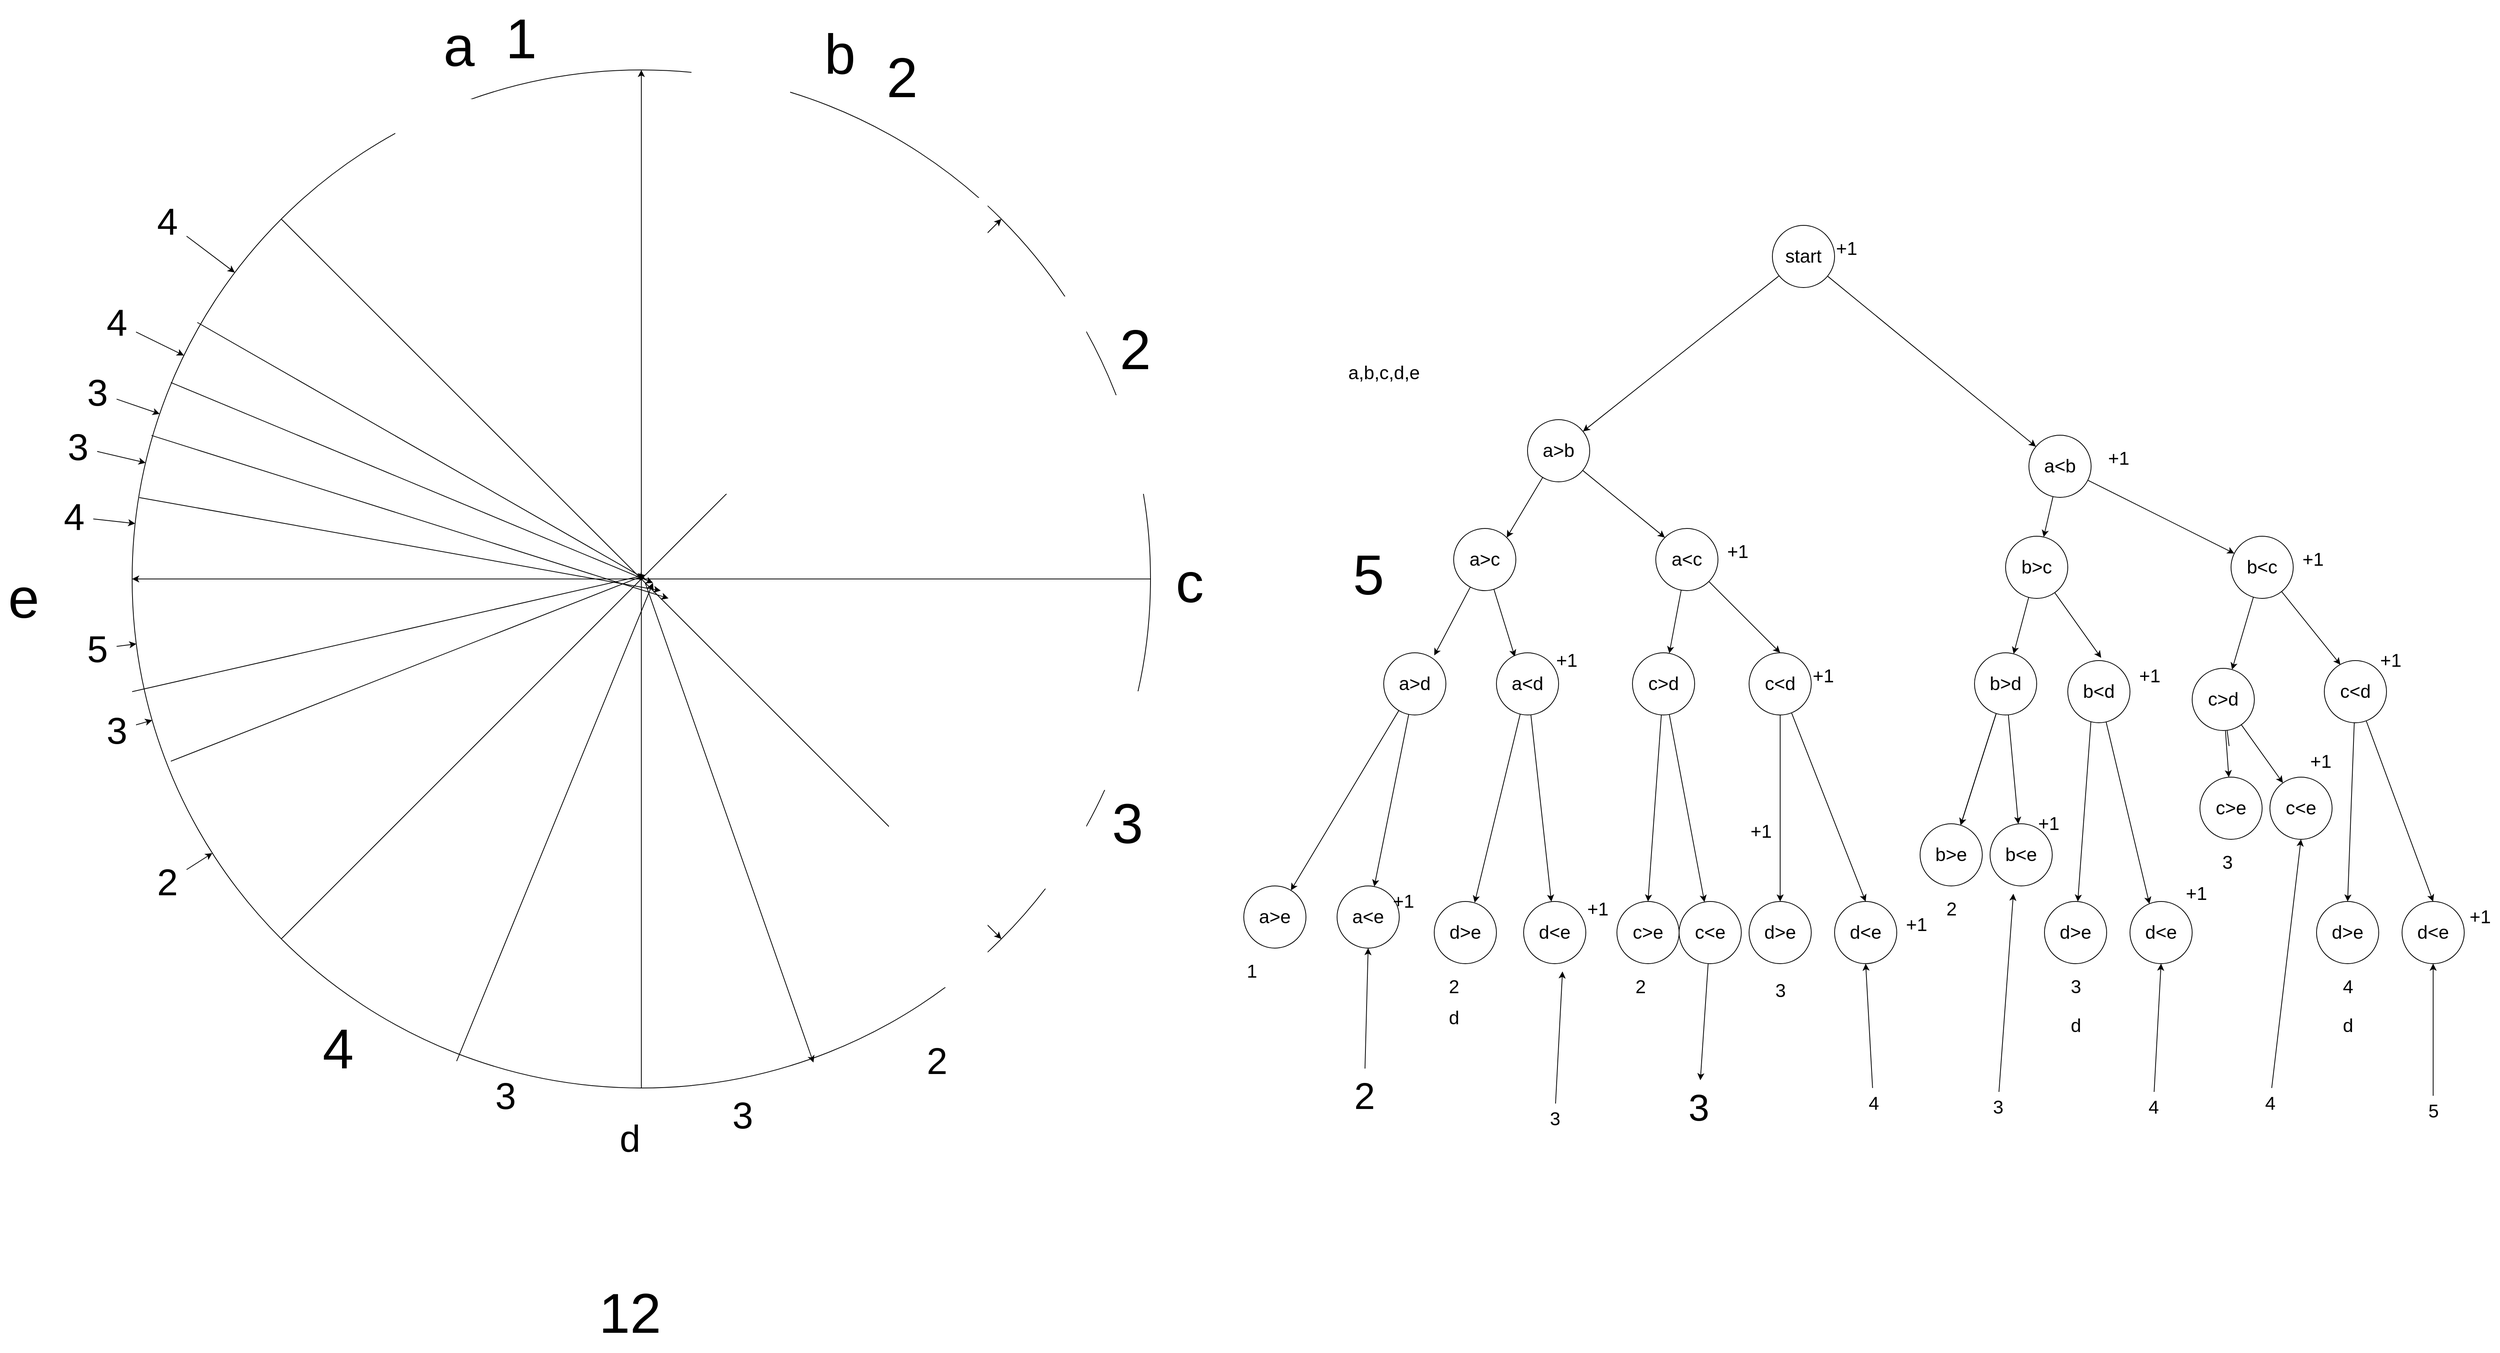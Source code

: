 <mxfile>
    <diagram id="No5nXfthBoftBND1_ZuV" name="Page-1">
        <mxGraphModel dx="5495" dy="2618" grid="1" gridSize="10" guides="1" tooltips="1" connect="1" arrows="1" fold="1" page="1" pageScale="1" pageWidth="850" pageHeight="1100" math="0" shadow="0">
            <root>
                <mxCell id="0"/>
                <mxCell id="1" parent="0"/>
                <mxCell id="23" style="edgeStyle=none;html=1;fontSize=24;entryX=1;entryY=0;entryDx=0;entryDy=0;" edge="1" parent="1" source="11" target="34">
                    <mxGeometry relative="1" as="geometry">
                        <mxPoint x="310" y="260" as="targetPoint"/>
                    </mxGeometry>
                </mxCell>
                <mxCell id="49" style="edgeStyle=none;html=1;fontSize=24;entryX=0;entryY=0;entryDx=0;entryDy=0;" edge="1" parent="1" source="11" target="51">
                    <mxGeometry relative="1" as="geometry">
                        <mxPoint x="470" y="280" as="targetPoint"/>
                    </mxGeometry>
                </mxCell>
                <mxCell id="11" value="&lt;font style=&quot;font-size: 24px;&quot;&gt;a&amp;gt;b&lt;/font&gt;" style="ellipse;whiteSpace=wrap;html=1;" vertex="1" parent="1">
                    <mxGeometry x="345" y="130" width="80" height="80" as="geometry"/>
                </mxCell>
                <mxCell id="12" value="&lt;font style=&quot;font-size: 24px;&quot;&gt;a,b,c,d,e&lt;/font&gt;" style="text;html=1;align=center;verticalAlign=middle;resizable=0;points=[];autosize=1;strokeColor=none;fillColor=none;" vertex="1" parent="1">
                    <mxGeometry x="100" y="50" width="120" height="40" as="geometry"/>
                </mxCell>
                <mxCell id="13" value="+1" style="text;html=1;align=center;verticalAlign=middle;resizable=0;points=[];autosize=1;strokeColor=none;fillColor=none;fontSize=24;" vertex="1" parent="1">
                    <mxGeometry x="730" y="-110" width="50" height="40" as="geometry"/>
                </mxCell>
                <mxCell id="18" style="edgeStyle=none;html=1;fontSize=24;" edge="1" parent="1" source="17" target="11">
                    <mxGeometry relative="1" as="geometry"/>
                </mxCell>
                <mxCell id="22" style="edgeStyle=none;html=1;fontSize=24;" edge="1" parent="1" source="17" target="19">
                    <mxGeometry relative="1" as="geometry"/>
                </mxCell>
                <mxCell id="17" value="start" style="ellipse;whiteSpace=wrap;html=1;fontSize=24;" vertex="1" parent="1">
                    <mxGeometry x="660" y="-120" width="80" height="80" as="geometry"/>
                </mxCell>
                <mxCell id="89" style="edgeStyle=none;html=1;fontSize=24;" edge="1" parent="1" source="19" target="88">
                    <mxGeometry relative="1" as="geometry"/>
                </mxCell>
                <mxCell id="96" style="edgeStyle=none;html=1;fontSize=24;" edge="1" parent="1" source="19" target="97">
                    <mxGeometry relative="1" as="geometry">
                        <mxPoint x="1130" y="300" as="targetPoint"/>
                    </mxGeometry>
                </mxCell>
                <mxCell id="19" value="&lt;font style=&quot;font-size: 24px;&quot;&gt;a&amp;lt;b&lt;/font&gt;" style="ellipse;whiteSpace=wrap;html=1;" vertex="1" parent="1">
                    <mxGeometry x="990" y="150" width="80" height="80" as="geometry"/>
                </mxCell>
                <mxCell id="20" value="+1" style="text;html=1;align=center;verticalAlign=middle;resizable=0;points=[];autosize=1;strokeColor=none;fillColor=none;fontSize=24;" vertex="1" parent="1">
                    <mxGeometry x="1080" y="160" width="50" height="40" as="geometry"/>
                </mxCell>
                <mxCell id="35" style="edgeStyle=none;html=1;fontSize=24;entryX=0.813;entryY=0.042;entryDx=0;entryDy=0;entryPerimeter=0;" edge="1" parent="1" source="34" target="36">
                    <mxGeometry relative="1" as="geometry">
                        <mxPoint x="210" y="380" as="targetPoint"/>
                    </mxGeometry>
                </mxCell>
                <mxCell id="55" style="edgeStyle=none;html=1;fontSize=24;entryX=0.296;entryY=0.064;entryDx=0;entryDy=0;entryPerimeter=0;" edge="1" parent="1" source="34" target="58">
                    <mxGeometry relative="1" as="geometry">
                        <mxPoint x="350" y="450" as="targetPoint"/>
                    </mxGeometry>
                </mxCell>
                <mxCell id="34" value="a&amp;gt;c" style="ellipse;whiteSpace=wrap;html=1;fontSize=24;" vertex="1" parent="1">
                    <mxGeometry x="250" y="270" width="80" height="80" as="geometry"/>
                </mxCell>
                <mxCell id="37" style="edgeStyle=none;html=1;fontSize=24;" edge="1" parent="1" source="36" target="39">
                    <mxGeometry relative="1" as="geometry">
                        <mxPoint x="160" y="520" as="targetPoint"/>
                    </mxGeometry>
                </mxCell>
                <mxCell id="229" style="edgeStyle=none;html=1;fontSize=48;" edge="1" parent="1" source="36" target="226">
                    <mxGeometry relative="1" as="geometry"/>
                </mxCell>
                <mxCell id="36" value="a&amp;gt;d" style="ellipse;whiteSpace=wrap;html=1;fontSize=24;" vertex="1" parent="1">
                    <mxGeometry x="160" y="430" width="80" height="80" as="geometry"/>
                </mxCell>
                <mxCell id="39" value="a&amp;gt;e" style="ellipse;whiteSpace=wrap;html=1;fontSize=24;" vertex="1" parent="1">
                    <mxGeometry x="-20" y="730" width="80" height="80" as="geometry"/>
                </mxCell>
                <mxCell id="42" value="1" style="text;html=1;align=center;verticalAlign=middle;resizable=0;points=[];autosize=1;strokeColor=none;fillColor=none;fontSize=24;" vertex="1" parent="1">
                    <mxGeometry x="-30" y="820" width="40" height="40" as="geometry"/>
                </mxCell>
                <mxCell id="52" style="edgeStyle=none;html=1;fontSize=24;" edge="1" parent="1" source="51" target="53">
                    <mxGeometry relative="1" as="geometry">
                        <mxPoint x="410" y="450" as="targetPoint"/>
                    </mxGeometry>
                </mxCell>
                <mxCell id="76" style="edgeStyle=none;html=1;exitX=1;exitY=1;exitDx=0;exitDy=0;fontSize=24;entryX=0.5;entryY=0;entryDx=0;entryDy=0;" edge="1" parent="1" source="51" target="77">
                    <mxGeometry relative="1" as="geometry">
                        <mxPoint x="590" y="410" as="targetPoint"/>
                    </mxGeometry>
                </mxCell>
                <mxCell id="51" value="a&amp;lt;c" style="ellipse;whiteSpace=wrap;html=1;fontSize=24;" vertex="1" parent="1">
                    <mxGeometry x="510" y="270" width="80" height="80" as="geometry"/>
                </mxCell>
                <mxCell id="71" style="edgeStyle=none;html=1;fontSize=24;entryX=0.5;entryY=0;entryDx=0;entryDy=0;" edge="1" parent="1" source="53" target="73">
                    <mxGeometry relative="1" as="geometry">
                        <mxPoint x="550" y="580" as="targetPoint"/>
                    </mxGeometry>
                </mxCell>
                <mxCell id="237" style="edgeStyle=none;html=1;fontSize=48;" edge="1" parent="1" source="53" target="235">
                    <mxGeometry relative="1" as="geometry"/>
                </mxCell>
                <mxCell id="53" value="c&amp;gt;d" style="ellipse;whiteSpace=wrap;html=1;fontSize=24;" vertex="1" parent="1">
                    <mxGeometry x="480" y="430" width="80" height="80" as="geometry"/>
                </mxCell>
                <mxCell id="54" value="+1" style="text;html=1;align=center;verticalAlign=middle;resizable=0;points=[];autosize=1;strokeColor=none;fillColor=none;fontSize=24;" vertex="1" parent="1">
                    <mxGeometry x="590" y="280" width="50" height="40" as="geometry"/>
                </mxCell>
                <mxCell id="62" style="edgeStyle=none;html=1;entryX=0.65;entryY=0.018;entryDx=0;entryDy=0;entryPerimeter=0;fontSize=24;" edge="1" parent="1" source="58" target="61">
                    <mxGeometry relative="1" as="geometry"/>
                </mxCell>
                <mxCell id="67" style="edgeStyle=none;html=1;fontSize=24;" edge="1" parent="1" source="58" target="66">
                    <mxGeometry relative="1" as="geometry"/>
                </mxCell>
                <mxCell id="58" value="a&amp;lt;d" style="ellipse;whiteSpace=wrap;html=1;fontSize=24;" vertex="1" parent="1">
                    <mxGeometry x="305" y="430" width="80" height="80" as="geometry"/>
                </mxCell>
                <mxCell id="61" value="d&amp;gt;e" style="ellipse;whiteSpace=wrap;html=1;fontSize=24;" vertex="1" parent="1">
                    <mxGeometry x="225" y="750" width="80" height="80" as="geometry"/>
                </mxCell>
                <mxCell id="63" value="+1" style="text;html=1;align=center;verticalAlign=middle;resizable=0;points=[];autosize=1;strokeColor=none;fillColor=none;fontSize=24;" vertex="1" parent="1">
                    <mxGeometry x="370" y="420" width="50" height="40" as="geometry"/>
                </mxCell>
                <mxCell id="66" value="d&amp;lt;e" style="ellipse;whiteSpace=wrap;html=1;fontSize=24;" vertex="1" parent="1">
                    <mxGeometry x="340" y="750" width="80" height="80" as="geometry"/>
                </mxCell>
                <mxCell id="68" value="2" style="text;html=1;align=center;verticalAlign=middle;resizable=0;points=[];autosize=1;strokeColor=none;fillColor=none;fontSize=24;" vertex="1" parent="1">
                    <mxGeometry x="230" y="840" width="40" height="40" as="geometry"/>
                </mxCell>
                <mxCell id="269" style="edgeStyle=none;html=1;fontSize=48;" edge="1" parent="1" source="69">
                    <mxGeometry relative="1" as="geometry">
                        <mxPoint x="390" y="840" as="targetPoint"/>
                    </mxGeometry>
                </mxCell>
                <mxCell id="69" value="3" style="text;html=1;align=center;verticalAlign=middle;resizable=0;points=[];autosize=1;strokeColor=none;fillColor=none;fontSize=24;" vertex="1" parent="1">
                    <mxGeometry x="360" y="1010" width="40" height="40" as="geometry"/>
                </mxCell>
                <mxCell id="70" value="+1" style="text;html=1;align=center;verticalAlign=middle;resizable=0;points=[];autosize=1;strokeColor=none;fillColor=none;fontSize=24;" vertex="1" parent="1">
                    <mxGeometry x="410" y="740" width="50" height="40" as="geometry"/>
                </mxCell>
                <mxCell id="73" value="c&amp;gt;e" style="ellipse;whiteSpace=wrap;html=1;fontSize=24;" vertex="1" parent="1">
                    <mxGeometry x="460" y="750" width="80" height="80" as="geometry"/>
                </mxCell>
                <mxCell id="75" value="2" style="text;html=1;align=center;verticalAlign=middle;resizable=0;points=[];autosize=1;strokeColor=none;fillColor=none;fontSize=24;" vertex="1" parent="1">
                    <mxGeometry x="470" y="840" width="40" height="40" as="geometry"/>
                </mxCell>
                <mxCell id="79" style="edgeStyle=none;html=1;fontSize=24;entryX=0.5;entryY=0;entryDx=0;entryDy=0;" edge="1" parent="1" source="77" target="80">
                    <mxGeometry relative="1" as="geometry">
                        <mxPoint x="760" y="610" as="targetPoint"/>
                    </mxGeometry>
                </mxCell>
                <mxCell id="82" style="edgeStyle=none;html=1;fontSize=24;entryX=0.5;entryY=0;entryDx=0;entryDy=0;" edge="1" parent="1" source="77" target="84">
                    <mxGeometry relative="1" as="geometry">
                        <mxPoint x="740" y="610" as="targetPoint"/>
                    </mxGeometry>
                </mxCell>
                <mxCell id="77" value="c&amp;lt;d" style="ellipse;whiteSpace=wrap;html=1;fontSize=24;" vertex="1" parent="1">
                    <mxGeometry x="630" y="430" width="80" height="80" as="geometry"/>
                </mxCell>
                <mxCell id="78" value="+1" style="text;html=1;align=center;verticalAlign=middle;resizable=0;points=[];autosize=1;strokeColor=none;fillColor=none;fontSize=24;" vertex="1" parent="1">
                    <mxGeometry x="700" y="440" width="50" height="40" as="geometry"/>
                </mxCell>
                <mxCell id="80" value="d&amp;gt;e" style="ellipse;whiteSpace=wrap;html=1;fontSize=24;" vertex="1" parent="1">
                    <mxGeometry x="630" y="750" width="80" height="80" as="geometry"/>
                </mxCell>
                <mxCell id="81" value="3" style="text;html=1;align=center;verticalAlign=middle;resizable=0;points=[];autosize=1;strokeColor=none;fillColor=none;fontSize=24;" vertex="1" parent="1">
                    <mxGeometry x="650" y="845" width="40" height="40" as="geometry"/>
                </mxCell>
                <mxCell id="84" value="d&amp;lt;e" style="ellipse;whiteSpace=wrap;html=1;fontSize=24;" vertex="1" parent="1">
                    <mxGeometry x="740" y="750" width="80" height="80" as="geometry"/>
                </mxCell>
                <mxCell id="85" value="+1" style="text;html=1;align=center;verticalAlign=middle;resizable=0;points=[];autosize=1;strokeColor=none;fillColor=none;fontSize=24;" vertex="1" parent="1">
                    <mxGeometry x="820" y="760" width="50" height="40" as="geometry"/>
                </mxCell>
                <mxCell id="268" style="edgeStyle=none;html=1;entryX=0.5;entryY=1;entryDx=0;entryDy=0;fontSize=48;" edge="1" parent="1" source="86" target="84">
                    <mxGeometry relative="1" as="geometry"/>
                </mxCell>
                <mxCell id="86" value="4" style="text;html=1;align=center;verticalAlign=middle;resizable=0;points=[];autosize=1;strokeColor=none;fillColor=none;fontSize=24;" vertex="1" parent="1">
                    <mxGeometry x="770" y="990" width="40" height="40" as="geometry"/>
                </mxCell>
                <mxCell id="92" value="" style="edgeStyle=none;html=1;fontSize=24;" edge="1" parent="1" source="88" target="90">
                    <mxGeometry relative="1" as="geometry"/>
                </mxCell>
                <mxCell id="108" style="edgeStyle=none;html=1;fontSize=24;entryX=0.537;entryY=-0.044;entryDx=0;entryDy=0;entryPerimeter=0;" edge="1" parent="1" source="88" target="109">
                    <mxGeometry relative="1" as="geometry">
                        <mxPoint x="1070" y="430" as="targetPoint"/>
                    </mxGeometry>
                </mxCell>
                <mxCell id="88" value="b&amp;gt;c" style="ellipse;whiteSpace=wrap;html=1;fontSize=24;" vertex="1" parent="1">
                    <mxGeometry x="960" y="280" width="80" height="80" as="geometry"/>
                </mxCell>
                <mxCell id="94" value="" style="edgeStyle=none;html=1;fontSize=24;" edge="1" parent="1" source="90" target="93">
                    <mxGeometry relative="1" as="geometry"/>
                </mxCell>
                <mxCell id="104" value="" style="edgeStyle=none;html=1;fontSize=24;" edge="1" parent="1" source="90" target="93">
                    <mxGeometry relative="1" as="geometry"/>
                </mxCell>
                <mxCell id="246" style="edgeStyle=none;html=1;fontSize=48;" edge="1" parent="1" source="90" target="244">
                    <mxGeometry relative="1" as="geometry"/>
                </mxCell>
                <mxCell id="90" value="b&amp;gt;d" style="ellipse;whiteSpace=wrap;html=1;fontSize=24;" vertex="1" parent="1">
                    <mxGeometry x="920" y="430" width="80" height="80" as="geometry"/>
                </mxCell>
                <mxCell id="93" value="b&amp;gt;e" style="ellipse;whiteSpace=wrap;html=1;fontSize=24;" vertex="1" parent="1">
                    <mxGeometry x="850" y="650" width="80" height="80" as="geometry"/>
                </mxCell>
                <mxCell id="95" value="2" style="text;html=1;align=center;verticalAlign=middle;resizable=0;points=[];autosize=1;strokeColor=none;fillColor=none;fontSize=24;" vertex="1" parent="1">
                    <mxGeometry x="870" y="740" width="40" height="40" as="geometry"/>
                </mxCell>
                <mxCell id="100" value="" style="edgeStyle=none;html=1;fontSize=24;" edge="1" parent="1" source="97" target="99">
                    <mxGeometry relative="1" as="geometry"/>
                </mxCell>
                <mxCell id="120" style="edgeStyle=none;html=1;fontSize=24;entryX=0.259;entryY=0.066;entryDx=0;entryDy=0;entryPerimeter=0;" edge="1" parent="1" source="97" target="121">
                    <mxGeometry relative="1" as="geometry">
                        <mxPoint x="1410" y="450.0" as="targetPoint"/>
                    </mxGeometry>
                </mxCell>
                <mxCell id="97" value="b&amp;lt;c" style="ellipse;whiteSpace=wrap;html=1;fontSize=24;" vertex="1" parent="1">
                    <mxGeometry x="1250" y="280" width="80" height="80" as="geometry"/>
                </mxCell>
                <mxCell id="98" value="+1" style="text;html=1;align=center;verticalAlign=middle;resizable=0;points=[];autosize=1;strokeColor=none;fillColor=none;fontSize=24;" vertex="1" parent="1">
                    <mxGeometry x="1330" y="290" width="50" height="40" as="geometry"/>
                </mxCell>
                <mxCell id="102" value="" style="edgeStyle=none;html=1;fontSize=24;startArrow=none;" edge="1" parent="1" source="99" target="101">
                    <mxGeometry relative="1" as="geometry">
                        <mxPoint x="1252.739" y="590" as="sourcePoint"/>
                    </mxGeometry>
                </mxCell>
                <mxCell id="261" style="edgeStyle=none;html=1;fontSize=48;" edge="1" parent="1" source="99" target="258">
                    <mxGeometry relative="1" as="geometry"/>
                </mxCell>
                <mxCell id="99" value="c&amp;gt;d" style="ellipse;whiteSpace=wrap;html=1;fontSize=24;" vertex="1" parent="1">
                    <mxGeometry x="1200" y="450" width="80" height="80" as="geometry"/>
                </mxCell>
                <mxCell id="101" value="c&amp;gt;e" style="ellipse;whiteSpace=wrap;html=1;fontSize=24;" vertex="1" parent="1">
                    <mxGeometry x="1210" y="590" width="80" height="80" as="geometry"/>
                </mxCell>
                <mxCell id="103" value="3" style="text;html=1;align=center;verticalAlign=middle;resizable=0;points=[];autosize=1;strokeColor=none;fillColor=none;fontSize=24;" vertex="1" parent="1">
                    <mxGeometry x="1225" y="680" width="40" height="40" as="geometry"/>
                </mxCell>
                <mxCell id="113" value="" style="edgeStyle=none;html=1;fontSize=24;startArrow=none;exitX=0.372;exitY=0.98;exitDx=0;exitDy=0;exitPerimeter=0;" edge="1" parent="1" source="109" target="112">
                    <mxGeometry relative="1" as="geometry">
                        <mxPoint x="1070" y="570" as="sourcePoint"/>
                    </mxGeometry>
                </mxCell>
                <mxCell id="115" style="edgeStyle=none;html=1;fontSize=24;entryX=0.313;entryY=0.039;entryDx=0;entryDy=0;entryPerimeter=0;" edge="1" parent="1" source="109" target="116">
                    <mxGeometry relative="1" as="geometry">
                        <mxPoint x="1150" y="610" as="targetPoint"/>
                    </mxGeometry>
                </mxCell>
                <mxCell id="109" value="b&amp;lt;d" style="ellipse;whiteSpace=wrap;html=1;fontSize=24;" vertex="1" parent="1">
                    <mxGeometry x="1040" y="440" width="80" height="80" as="geometry"/>
                </mxCell>
                <mxCell id="110" value="+1" style="text;html=1;align=center;verticalAlign=middle;resizable=0;points=[];autosize=1;strokeColor=none;fillColor=none;fontSize=24;" vertex="1" parent="1">
                    <mxGeometry x="1120" y="440" width="50" height="40" as="geometry"/>
                </mxCell>
                <mxCell id="112" value="d&amp;gt;e" style="ellipse;whiteSpace=wrap;html=1;fontSize=24;" vertex="1" parent="1">
                    <mxGeometry x="1010" y="750" width="80" height="80" as="geometry"/>
                </mxCell>
                <mxCell id="114" value="3" style="text;html=1;align=center;verticalAlign=middle;resizable=0;points=[];autosize=1;strokeColor=none;fillColor=none;fontSize=24;" vertex="1" parent="1">
                    <mxGeometry x="1030" y="840" width="40" height="40" as="geometry"/>
                </mxCell>
                <mxCell id="116" value="d&amp;lt;e" style="ellipse;whiteSpace=wrap;html=1;fontSize=24;" vertex="1" parent="1">
                    <mxGeometry x="1120" y="750" width="80" height="80" as="geometry"/>
                </mxCell>
                <mxCell id="266" style="edgeStyle=none;html=1;entryX=0.5;entryY=1;entryDx=0;entryDy=0;fontSize=48;" edge="1" parent="1" source="117" target="116">
                    <mxGeometry relative="1" as="geometry"/>
                </mxCell>
                <mxCell id="117" value="4" style="text;html=1;align=center;verticalAlign=middle;resizable=0;points=[];autosize=1;strokeColor=none;fillColor=none;fontSize=24;" vertex="1" parent="1">
                    <mxGeometry x="1130" y="995" width="40" height="40" as="geometry"/>
                </mxCell>
                <mxCell id="118" value="+1" style="text;html=1;align=center;verticalAlign=middle;resizable=0;points=[];autosize=1;strokeColor=none;fillColor=none;fontSize=24;" vertex="1" parent="1">
                    <mxGeometry x="1180" y="720" width="50" height="40" as="geometry"/>
                </mxCell>
                <mxCell id="124" style="edgeStyle=none;html=1;entryX=0.5;entryY=0;entryDx=0;entryDy=0;fontSize=24;" edge="1" parent="1" source="121" target="123">
                    <mxGeometry relative="1" as="geometry"/>
                </mxCell>
                <mxCell id="125" style="edgeStyle=none;html=1;fontSize=24;entryX=0.5;entryY=0;entryDx=0;entryDy=0;" edge="1" parent="1" source="121" target="126">
                    <mxGeometry relative="1" as="geometry">
                        <mxPoint x="1490" y="580" as="targetPoint"/>
                    </mxGeometry>
                </mxCell>
                <mxCell id="121" value="c&amp;lt;d" style="ellipse;whiteSpace=wrap;html=1;fontSize=24;" vertex="1" parent="1">
                    <mxGeometry x="1370" y="440" width="80" height="80" as="geometry"/>
                </mxCell>
                <mxCell id="122" value="+1" style="text;html=1;align=center;verticalAlign=middle;resizable=0;points=[];autosize=1;strokeColor=none;fillColor=none;fontSize=24;" vertex="1" parent="1">
                    <mxGeometry x="1430" y="420" width="50" height="40" as="geometry"/>
                </mxCell>
                <mxCell id="123" value="d&amp;gt;e" style="ellipse;whiteSpace=wrap;html=1;fontSize=24;" vertex="1" parent="1">
                    <mxGeometry x="1360" y="750" width="80" height="80" as="geometry"/>
                </mxCell>
                <mxCell id="126" value="d&amp;lt;e" style="ellipse;whiteSpace=wrap;html=1;fontSize=24;" vertex="1" parent="1">
                    <mxGeometry x="1470" y="750" width="80" height="80" as="geometry"/>
                </mxCell>
                <mxCell id="127" value="4" style="text;html=1;align=center;verticalAlign=middle;resizable=0;points=[];autosize=1;strokeColor=none;fillColor=none;fontSize=24;" vertex="1" parent="1">
                    <mxGeometry x="1380" y="840" width="40" height="40" as="geometry"/>
                </mxCell>
                <mxCell id="128" value="+1" style="text;html=1;align=center;verticalAlign=middle;resizable=0;points=[];autosize=1;strokeColor=none;fillColor=none;fontSize=24;" vertex="1" parent="1">
                    <mxGeometry x="1545" y="750" width="50" height="40" as="geometry"/>
                </mxCell>
                <mxCell id="271" style="edgeStyle=none;html=1;fontSize=48;" edge="1" parent="1" source="129" target="126">
                    <mxGeometry relative="1" as="geometry"/>
                </mxCell>
                <mxCell id="129" value="5" style="text;html=1;align=center;verticalAlign=middle;resizable=0;points=[];autosize=1;strokeColor=none;fillColor=none;fontSize=24;" vertex="1" parent="1">
                    <mxGeometry x="1490" y="1000" width="40" height="40" as="geometry"/>
                </mxCell>
                <mxCell id="149" value="" style="ellipse;whiteSpace=wrap;html=1;fontSize=24;" vertex="1" parent="1">
                    <mxGeometry x="-1450" y="-320" width="1310" height="1310" as="geometry"/>
                </mxCell>
                <mxCell id="150" style="edgeStyle=none;html=1;exitX=0.5;exitY=1;exitDx=0;exitDy=0;entryX=0.5;entryY=0;entryDx=0;entryDy=0;fontSize=24;" edge="1" parent="1" source="149" target="149">
                    <mxGeometry relative="1" as="geometry"/>
                </mxCell>
                <mxCell id="151" style="edgeStyle=none;html=1;exitX=1;exitY=0.5;exitDx=0;exitDy=0;entryX=0;entryY=0.5;entryDx=0;entryDy=0;fontSize=24;" edge="1" parent="1" source="149" target="149">
                    <mxGeometry relative="1" as="geometry"/>
                </mxCell>
                <mxCell id="152" style="edgeStyle=none;html=1;exitX=0;exitY=0;exitDx=0;exitDy=0;entryX=1;entryY=1;entryDx=0;entryDy=0;fontSize=24;" edge="1" parent="1" source="149" target="149">
                    <mxGeometry relative="1" as="geometry"/>
                </mxCell>
                <mxCell id="153" style="edgeStyle=none;html=1;exitX=0;exitY=1;exitDx=0;exitDy=0;entryX=1;entryY=0;entryDx=0;entryDy=0;fontSize=24;" edge="1" parent="1" source="149" target="149">
                    <mxGeometry relative="1" as="geometry"/>
                </mxCell>
                <mxCell id="166" value="&lt;font style=&quot;font-size: 72px;&quot;&gt;a&lt;/font&gt;" style="text;html=1;align=center;verticalAlign=middle;resizable=0;points=[];autosize=1;strokeColor=none;fillColor=none;fontSize=24;" vertex="1" parent="1">
                    <mxGeometry x="-1060" y="-400" width="60" height="100" as="geometry"/>
                </mxCell>
                <mxCell id="167" value="1" style="text;html=1;align=center;verticalAlign=middle;resizable=0;points=[];autosize=1;strokeColor=none;fillColor=none;fontSize=72;" vertex="1" parent="1">
                    <mxGeometry x="-980" y="-410" width="60" height="100" as="geometry"/>
                </mxCell>
                <mxCell id="168" value="b" style="text;html=1;align=center;verticalAlign=middle;resizable=0;points=[];autosize=1;strokeColor=none;fillColor=none;fontSize=72;" vertex="1" parent="1">
                    <mxGeometry x="-570" y="-390" width="60" height="100" as="geometry"/>
                </mxCell>
                <mxCell id="169" value="2" style="text;html=1;align=center;verticalAlign=middle;resizable=0;points=[];autosize=1;strokeColor=none;fillColor=none;fontSize=72;" vertex="1" parent="1">
                    <mxGeometry x="-490" y="-360" width="60" height="100" as="geometry"/>
                </mxCell>
                <mxCell id="170" value="c" style="text;html=1;align=center;verticalAlign=middle;resizable=0;points=[];autosize=1;strokeColor=none;fillColor=none;fontSize=72;" vertex="1" parent="1">
                    <mxGeometry x="-120" y="290" width="60" height="100" as="geometry"/>
                </mxCell>
                <mxCell id="171" value="5" style="text;html=1;align=center;verticalAlign=middle;resizable=0;points=[];autosize=1;strokeColor=none;fillColor=none;fontSize=72;" vertex="1" parent="1">
                    <mxGeometry x="110" y="280" width="60" height="100" as="geometry"/>
                </mxCell>
                <mxCell id="172" value="2" style="text;html=1;align=center;verticalAlign=middle;resizable=0;points=[];autosize=1;strokeColor=none;fillColor=none;fontSize=72;" vertex="1" parent="1">
                    <mxGeometry x="-190" y="-10" width="60" height="100" as="geometry"/>
                </mxCell>
                <mxCell id="173" value="3" style="text;html=1;align=center;verticalAlign=middle;resizable=0;points=[];autosize=1;strokeColor=none;fillColor=none;fontSize=72;" vertex="1" parent="1">
                    <mxGeometry x="-200" y="600" width="60" height="100" as="geometry"/>
                </mxCell>
                <mxCell id="176" value="e" style="text;html=1;align=center;verticalAlign=middle;resizable=0;points=[];autosize=1;strokeColor=none;fillColor=none;fontSize=72;" vertex="1" parent="1">
                    <mxGeometry x="-1620" y="310" width="60" height="100" as="geometry"/>
                </mxCell>
                <mxCell id="188" value="d" style="text;html=1;align=center;verticalAlign=middle;resizable=0;points=[];autosize=1;strokeColor=none;fillColor=none;fontSize=24;" vertex="1" parent="1">
                    <mxGeometry x="230" y="880" width="40" height="40" as="geometry"/>
                </mxCell>
                <mxCell id="191" value="d" style="text;html=1;align=center;verticalAlign=middle;resizable=0;points=[];autosize=1;strokeColor=none;fillColor=none;fontSize=24;" vertex="1" parent="1">
                    <mxGeometry x="1030" y="890" width="40" height="40" as="geometry"/>
                </mxCell>
                <mxCell id="192" value="d" style="text;html=1;align=center;verticalAlign=middle;resizable=0;points=[];autosize=1;strokeColor=none;fillColor=none;fontSize=24;" vertex="1" parent="1">
                    <mxGeometry x="1380" y="890" width="40" height="40" as="geometry"/>
                </mxCell>
                <mxCell id="193" value="" style="edgeStyle=none;orthogonalLoop=1;jettySize=auto;html=1;fontSize=24;exitX=0.038;exitY=0.679;exitDx=0;exitDy=0;exitPerimeter=0;" edge="1" parent="1" source="149">
                    <mxGeometry width="80" relative="1" as="geometry">
                        <mxPoint x="-1040" y="930" as="sourcePoint"/>
                        <mxPoint x="-790" y="330" as="targetPoint"/>
                        <Array as="points"/>
                    </mxGeometry>
                </mxCell>
                <mxCell id="194" value="" style="edgeStyle=none;orthogonalLoop=1;jettySize=auto;html=1;fontSize=24;entryX=0.669;entryY=0.975;entryDx=0;entryDy=0;entryPerimeter=0;" edge="1" parent="1" target="149">
                    <mxGeometry width="80" relative="1" as="geometry">
                        <mxPoint x="-790" y="340" as="sourcePoint"/>
                        <mxPoint x="-330" y="970" as="targetPoint"/>
                        <Array as="points"/>
                    </mxGeometry>
                </mxCell>
                <mxCell id="202" value="&lt;font style=&quot;font-size: 72px;&quot;&gt;4&lt;/font&gt;" style="text;strokeColor=none;align=center;fillColor=none;html=1;verticalAlign=middle;whiteSpace=wrap;rounded=0;fontSize=24;" vertex="1" parent="1">
                    <mxGeometry x="-1270" y="880" width="170" height="120" as="geometry"/>
                </mxCell>
                <mxCell id="203" value="12" style="text;html=1;align=center;verticalAlign=middle;resizable=0;points=[];autosize=1;strokeColor=none;fillColor=none;fontSize=72;" vertex="1" parent="1">
                    <mxGeometry x="-860" y="1230" width="100" height="100" as="geometry"/>
                </mxCell>
                <mxCell id="214" value="" style="edgeStyle=none;html=1;fontSize=24;endArrow=none;" edge="1" parent="1" source="99">
                    <mxGeometry relative="1" as="geometry">
                        <mxPoint x="1245.087" y="529.675" as="sourcePoint"/>
                        <mxPoint x="1247.5" y="550" as="targetPoint"/>
                    </mxGeometry>
                </mxCell>
                <mxCell id="218" value="&lt;font style=&quot;font-size: 48px;&quot;&gt;3&lt;/font&gt;" style="text;html=1;align=center;verticalAlign=middle;resizable=0;points=[];autosize=1;strokeColor=none;fillColor=none;fontSize=24;" vertex="1" parent="1">
                    <mxGeometry x="-995" y="965" width="50" height="70" as="geometry"/>
                </mxCell>
                <mxCell id="219" value="3" style="text;html=1;align=center;verticalAlign=middle;resizable=0;points=[];autosize=1;strokeColor=none;fillColor=none;fontSize=48;" vertex="1" parent="1">
                    <mxGeometry x="-690" y="990" width="50" height="70" as="geometry"/>
                </mxCell>
                <mxCell id="220" value="2" style="text;html=1;align=center;verticalAlign=middle;resizable=0;points=[];autosize=1;strokeColor=none;fillColor=none;fontSize=48;" vertex="1" parent="1">
                    <mxGeometry x="-440" y="920" width="50" height="70" as="geometry"/>
                </mxCell>
                <mxCell id="223" value="d" style="text;html=1;align=center;verticalAlign=middle;resizable=0;points=[];autosize=1;strokeColor=none;fillColor=none;fontSize=48;" vertex="1" parent="1">
                    <mxGeometry x="-835" y="1020" width="50" height="70" as="geometry"/>
                </mxCell>
                <mxCell id="226" value="a&amp;lt;e" style="ellipse;whiteSpace=wrap;html=1;fontSize=24;" vertex="1" parent="1">
                    <mxGeometry x="100" y="730" width="80" height="80" as="geometry"/>
                </mxCell>
                <mxCell id="270" style="edgeStyle=none;html=1;entryX=0.5;entryY=1;entryDx=0;entryDy=0;fontSize=48;" edge="1" parent="1" source="227" target="226">
                    <mxGeometry relative="1" as="geometry"/>
                </mxCell>
                <mxCell id="227" value="2" style="text;html=1;align=center;verticalAlign=middle;resizable=0;points=[];autosize=1;strokeColor=none;fillColor=none;fontSize=48;" vertex="1" parent="1">
                    <mxGeometry x="110" y="965" width="50" height="70" as="geometry"/>
                </mxCell>
                <mxCell id="230" value="+1" style="text;html=1;align=center;verticalAlign=middle;resizable=0;points=[];autosize=1;strokeColor=none;fillColor=none;fontSize=24;" vertex="1" parent="1">
                    <mxGeometry x="160" y="730" width="50" height="40" as="geometry"/>
                </mxCell>
                <mxCell id="231" value="" style="edgeStyle=none;orthogonalLoop=1;jettySize=auto;html=1;fontSize=24;exitX=0.311;exitY=0.966;exitDx=0;exitDy=0;exitPerimeter=0;" edge="1" parent="1">
                    <mxGeometry width="80" relative="1" as="geometry">
                        <mxPoint x="-1032.59" y="955.46" as="sourcePoint"/>
                        <mxPoint x="-780" y="340" as="targetPoint"/>
                        <Array as="points"/>
                    </mxGeometry>
                </mxCell>
                <mxCell id="254" style="edgeStyle=none;html=1;fontSize=48;" edge="1" parent="1" source="232" target="149">
                    <mxGeometry relative="1" as="geometry"/>
                </mxCell>
                <mxCell id="232" value="2" style="text;html=1;align=center;verticalAlign=middle;resizable=0;points=[];autosize=1;strokeColor=none;fillColor=none;fontSize=48;" vertex="1" parent="1">
                    <mxGeometry x="-1430" y="690" width="50" height="70" as="geometry"/>
                </mxCell>
                <mxCell id="253" style="edgeStyle=none;html=1;fontSize=48;" edge="1" parent="1" source="233" target="149">
                    <mxGeometry relative="1" as="geometry"/>
                </mxCell>
                <mxCell id="233" value="5" style="text;html=1;align=center;verticalAlign=middle;resizable=0;points=[];autosize=1;strokeColor=none;fillColor=none;fontSize=48;" vertex="1" parent="1">
                    <mxGeometry x="-1520" y="390" width="50" height="70" as="geometry"/>
                </mxCell>
                <mxCell id="239" style="edgeStyle=none;html=1;fontSize=48;" edge="1" parent="1" source="235" target="240">
                    <mxGeometry relative="1" as="geometry">
                        <mxPoint x="570" y="890" as="targetPoint"/>
                    </mxGeometry>
                </mxCell>
                <mxCell id="235" value="c&amp;lt;e" style="ellipse;whiteSpace=wrap;html=1;fontSize=24;" vertex="1" parent="1">
                    <mxGeometry x="540" y="750" width="80" height="80" as="geometry"/>
                </mxCell>
                <mxCell id="238" value="+1" style="text;html=1;align=center;verticalAlign=middle;resizable=0;points=[];autosize=1;strokeColor=none;fillColor=none;fontSize=24;" vertex="1" parent="1">
                    <mxGeometry x="620" y="640" width="50" height="40" as="geometry"/>
                </mxCell>
                <mxCell id="240" value="3" style="text;html=1;align=center;verticalAlign=middle;resizable=0;points=[];autosize=1;strokeColor=none;fillColor=none;fontSize=48;" vertex="1" parent="1">
                    <mxGeometry x="540" y="980" width="50" height="70" as="geometry"/>
                </mxCell>
                <mxCell id="250" style="edgeStyle=none;html=1;fontSize=48;" edge="1" parent="1" source="241" target="149">
                    <mxGeometry relative="1" as="geometry"/>
                </mxCell>
                <mxCell id="241" value="3" style="text;html=1;align=center;verticalAlign=middle;resizable=0;points=[];autosize=1;strokeColor=none;fillColor=none;fontSize=48;" vertex="1" parent="1">
                    <mxGeometry x="-1520" y="60" width="50" height="70" as="geometry"/>
                </mxCell>
                <mxCell id="242" value="" style="edgeStyle=none;orthogonalLoop=1;jettySize=auto;html=1;fontSize=24;exitX=0.038;exitY=0.307;exitDx=0;exitDy=0;exitPerimeter=0;" edge="1" parent="1" source="149">
                    <mxGeometry width="80" relative="1" as="geometry">
                        <mxPoint x="-1390.22" y="579.49" as="sourcePoint"/>
                        <mxPoint x="-780" y="340" as="targetPoint"/>
                        <Array as="points"/>
                    </mxGeometry>
                </mxCell>
                <mxCell id="251" style="edgeStyle=none;html=1;fontSize=48;" edge="1" parent="1" source="243" target="149">
                    <mxGeometry relative="1" as="geometry"/>
                </mxCell>
                <mxCell id="243" value="4" style="text;html=1;align=center;verticalAlign=middle;resizable=0;points=[];autosize=1;strokeColor=none;fillColor=none;fontSize=48;" vertex="1" parent="1">
                    <mxGeometry x="-1430" y="-160" width="50" height="70" as="geometry"/>
                </mxCell>
                <mxCell id="244" value="b&amp;lt;e" style="ellipse;whiteSpace=wrap;html=1;fontSize=24;" vertex="1" parent="1">
                    <mxGeometry x="940" y="650" width="80" height="80" as="geometry"/>
                </mxCell>
                <mxCell id="245" value="+1" style="text;html=1;align=center;verticalAlign=middle;resizable=0;points=[];autosize=1;strokeColor=none;fillColor=none;fontSize=24;" vertex="1" parent="1">
                    <mxGeometry x="990" y="630" width="50" height="40" as="geometry"/>
                </mxCell>
                <mxCell id="267" style="edgeStyle=none;html=1;fontSize=48;" edge="1" parent="1" source="247">
                    <mxGeometry relative="1" as="geometry">
                        <mxPoint x="970" y="740" as="targetPoint"/>
                    </mxGeometry>
                </mxCell>
                <mxCell id="247" value="3" style="text;html=1;align=center;verticalAlign=middle;resizable=0;points=[];autosize=1;strokeColor=none;fillColor=none;fontSize=24;" vertex="1" parent="1">
                    <mxGeometry x="930" y="995" width="40" height="40" as="geometry"/>
                </mxCell>
                <mxCell id="248" value="" style="edgeStyle=none;orthogonalLoop=1;jettySize=auto;html=1;fontSize=24;exitX=0.007;exitY=0.42;exitDx=0;exitDy=0;exitPerimeter=0;" edge="1" parent="1" source="149">
                    <mxGeometry width="80" relative="1" as="geometry">
                        <mxPoint x="-1390.22" y="92.17" as="sourcePoint"/>
                        <mxPoint x="-770" y="350" as="targetPoint"/>
                        <Array as="points"/>
                    </mxGeometry>
                </mxCell>
                <mxCell id="252" style="edgeStyle=none;html=1;fontSize=48;" edge="1" parent="1" source="249" target="149">
                    <mxGeometry relative="1" as="geometry"/>
                </mxCell>
                <mxCell id="249" value="4" style="text;html=1;align=center;verticalAlign=middle;resizable=0;points=[];autosize=1;strokeColor=none;fillColor=none;fontSize=48;" vertex="1" parent="1">
                    <mxGeometry x="-1550" y="220" width="50" height="70" as="geometry"/>
                </mxCell>
                <mxCell id="255" value="" style="edgeStyle=none;orthogonalLoop=1;jettySize=auto;html=1;fontSize=24;" edge="1" parent="1">
                    <mxGeometry width="80" relative="1" as="geometry">
                        <mxPoint x="-1450" y="480" as="sourcePoint"/>
                        <mxPoint x="-790" y="330" as="targetPoint"/>
                        <Array as="points"/>
                    </mxGeometry>
                </mxCell>
                <mxCell id="257" style="edgeStyle=none;html=1;fontSize=48;" edge="1" parent="1" source="256" target="149">
                    <mxGeometry relative="1" as="geometry"/>
                </mxCell>
                <mxCell id="256" value="3" style="text;html=1;align=center;verticalAlign=middle;resizable=0;points=[];autosize=1;strokeColor=none;fillColor=none;fontSize=48;" vertex="1" parent="1">
                    <mxGeometry x="-1495" y="495" width="50" height="70" as="geometry"/>
                </mxCell>
                <mxCell id="258" value="c&amp;lt;e" style="ellipse;whiteSpace=wrap;html=1;fontSize=24;" vertex="1" parent="1">
                    <mxGeometry x="1300" y="590" width="80" height="80" as="geometry"/>
                </mxCell>
                <mxCell id="265" style="edgeStyle=none;html=1;entryX=0.5;entryY=1;entryDx=0;entryDy=0;fontSize=48;" edge="1" parent="1" source="259" target="258">
                    <mxGeometry relative="1" as="geometry"/>
                </mxCell>
                <mxCell id="259" value="4" style="text;html=1;align=center;verticalAlign=middle;resizable=0;points=[];autosize=1;strokeColor=none;fillColor=none;fontSize=24;" vertex="1" parent="1">
                    <mxGeometry x="1280" y="990" width="40" height="40" as="geometry"/>
                </mxCell>
                <mxCell id="260" value="+1" style="text;html=1;align=center;verticalAlign=middle;resizable=0;points=[];autosize=1;strokeColor=none;fillColor=none;fontSize=24;" vertex="1" parent="1">
                    <mxGeometry x="1340" y="550" width="50" height="40" as="geometry"/>
                </mxCell>
                <mxCell id="262" value="" style="edgeStyle=none;orthogonalLoop=1;jettySize=auto;html=1;fontSize=24;exitX=0.064;exitY=0.248;exitDx=0;exitDy=0;exitPerimeter=0;" edge="1" parent="1" source="149">
                    <mxGeometry width="80" relative="1" as="geometry">
                        <mxPoint x="-1425.59" y="215.31" as="sourcePoint"/>
                        <mxPoint x="-790" y="335" as="targetPoint"/>
                        <Array as="points"/>
                    </mxGeometry>
                </mxCell>
                <mxCell id="264" style="edgeStyle=none;html=1;fontSize=48;" edge="1" parent="1" source="263" target="149">
                    <mxGeometry relative="1" as="geometry"/>
                </mxCell>
                <mxCell id="263" value="4" style="text;html=1;align=center;verticalAlign=middle;resizable=0;points=[];autosize=1;strokeColor=none;fillColor=none;fontSize=48;" vertex="1" parent="1">
                    <mxGeometry x="-1495" y="-30" width="50" height="70" as="geometry"/>
                </mxCell>
                <mxCell id="275" value="" style="edgeStyle=none;orthogonalLoop=1;jettySize=auto;html=1;fontSize=24;exitX=0.019;exitY=0.359;exitDx=0;exitDy=0;exitPerimeter=0;" edge="1" parent="1" source="149">
                    <mxGeometry width="80" relative="1" as="geometry">
                        <mxPoint x="-1425.59" y="215.31" as="sourcePoint"/>
                        <mxPoint x="-760" y="360" as="targetPoint"/>
                        <Array as="points"/>
                    </mxGeometry>
                </mxCell>
                <mxCell id="277" style="edgeStyle=none;html=1;fontSize=48;" edge="1" parent="1" source="276" target="149">
                    <mxGeometry relative="1" as="geometry"/>
                </mxCell>
                <mxCell id="276" value="3" style="text;html=1;align=center;verticalAlign=middle;resizable=0;points=[];autosize=1;strokeColor=none;fillColor=none;fontSize=48;" vertex="1" parent="1">
                    <mxGeometry x="-1545" y="130" width="50" height="70" as="geometry"/>
                </mxCell>
            </root>
        </mxGraphModel>
    </diagram>
</mxfile>